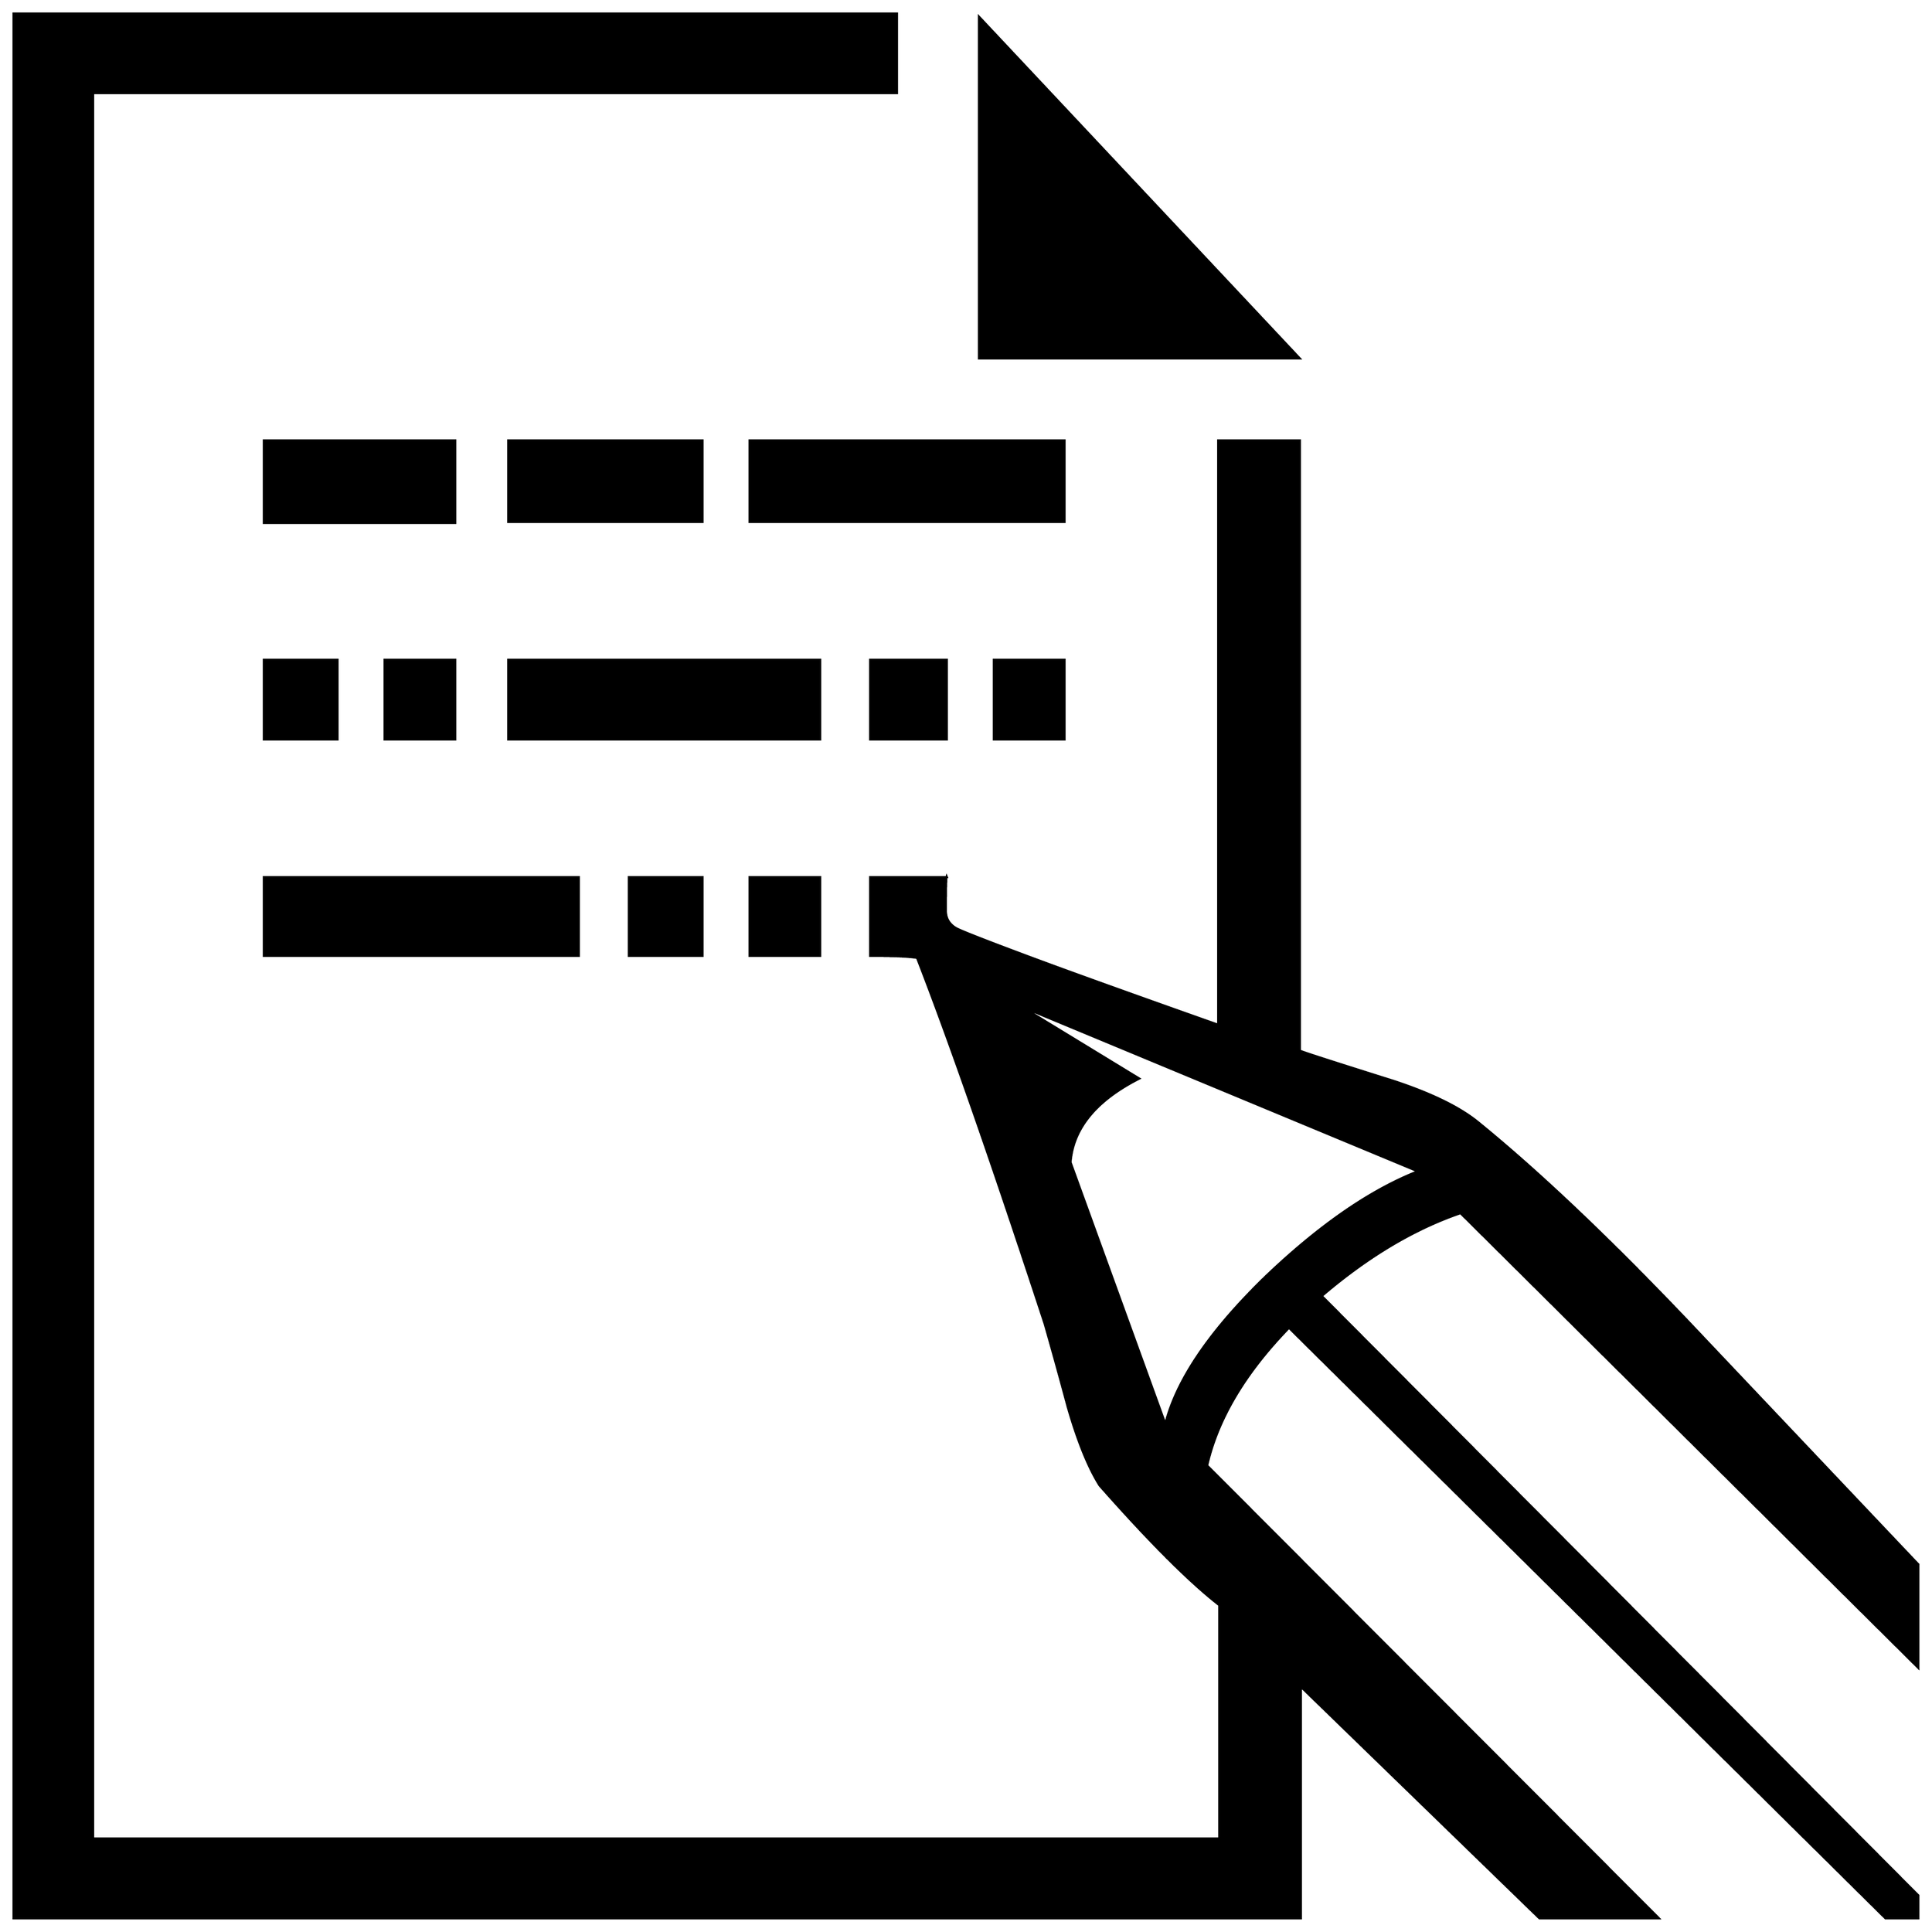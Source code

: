 


\begin{tikzpicture}[y=0.80pt, x=0.80pt, yscale=-1.0, xscale=1.0, inner sep=0pt, outer sep=0pt]
\begin{scope}[shift={(100.0,1712.0)},nonzero rule]
  \path[draw=.,fill=.,line width=1.600pt] (1372.0,-1197.0) --
    (1050.0,-1197.0) -- (1050.0,-1540.0) -- (1372.0,-1197.0) --
    cycle(1136.0,-1033.0) -- (820.0,-1033.0) -- (820.0,-1115.0)
    -- (1136.0,-1115.0) -- (1136.0,-1033.0) --
    cycle(1136.0,-815.0) -- (1065.0,-815.0) -- (1065.0,-895.0)
    -- (1136.0,-895.0) -- (1136.0,-815.0) --
    cycle(1018.0,-815.0) -- (941.0,-815.0) -- (941.0,-895.0) --
    (1018.0,-895.0) -- (1018.0,-815.0) -- cycle(773.0,-1033.0)
    -- (578.0,-1033.0) -- (578.0,-1115.0) -- (773.0,-1115.0) --
    (773.0,-1033.0) -- cycle(1992.0,367.0) -- (1959.0,367.0) --
    (1361.0,-225.0) .. controls (1317.0,-179.667) and
    (1289.667,-133.667) .. (1279.0,-87.0) -- (1732.0,367.0) --
    (1612.0,367.0) -- (1373.0,135.0) -- (1373.0,367.0) --
    (82.0,367.0) -- (82.0,-1543.0) -- (968.0,-1543.0) --
    (968.0,-1463.0) -- (162.0,-1463.0) -- (162.0,287.0) --
    (1291.0,287.0) -- (1291.0,53.0) .. controls (1261.0,29.667)
    and (1221.0,-10.333) .. (1171.0,-67.0) .. controls
    (1159.667,-85.0) and (1149.0,-111.333) .. (1139.0,-146.0) ..
    controls (1131.667,-173.333) and (1124.0,-201.0) ..
    (1116.0,-229.0) .. controls (1063.333,-389.667) and
    (1020.667,-512.0) .. (988.0,-596.0) .. controls (979.333,-597.333)
    and (963.667,-598.0) .. (941.0,-598.0) -- (941.0,-677.0) --
    (1018.0,-677.0) .. controls (1017.333,-680.333) and
    (1017.0,-669.0) .. (1017.0,-643.0) .. controls
    (1017.0,-635.667) and (1020.333,-630.0) .. (1027.0,-626.0) ..
    controls (1031.667,-623.333) and (1056.333,-613.667) ..
    (1101.0,-597.0) .. controls (1140.333,-582.333) and
    (1203.333,-559.667) .. (1290.0,-529.0) -- (1290.0,-1115.0) --
    (1372.0,-1115.0) -- (1372.0,-503.0) .. controls
    (1374.667,-501.667) and (1405.667,-491.667) .. (1465.0,-473.0) ..
    controls (1503.667,-460.333) and (1532.333,-446.333) ..
    (1551.0,-431.0) .. controls (1615.667,-378.333) and
    (1691.0,-306.333) .. (1777.0,-215.0) .. controls
    (1919.0,-65.0) and (1990.667,10.667) .. (1992.0,12.0) --
    (1992.0,116.0) -- (1533.0,-340.0) .. controls
    (1486.333,-324.0) and (1440.0,-296.333) .. (1394.0,-257.0) --
    (1992.0,344.0) -- (1992.0,367.0) -- cycle(891.0,-815.0) --
    (578.0,-815.0) -- (578.0,-895.0) -- (891.0,-895.0) --
    (891.0,-815.0) -- cycle(525.0,-1032.0) -- (333.0,-1032.0) --
    (333.0,-1115.0) -- (525.0,-1115.0) -- (525.0,-1032.0) --
    cycle(891.0,-598.0) -- (820.0,-598.0) -- (820.0,-677.0) --
    (891.0,-677.0) -- (891.0,-598.0) -- cycle(773.0,-598.0) --
    (699.0,-598.0) -- (699.0,-677.0) -- (773.0,-677.0) --
    (773.0,-598.0) -- cycle(525.0,-815.0) -- (454.0,-815.0) --
    (454.0,-895.0) -- (525.0,-895.0) -- (525.0,-815.0) --
    cycle(407.0,-815.0) -- (333.0,-815.0) -- (333.0,-895.0) --
    (407.0,-895.0) -- (407.0,-815.0) -- cycle(649.0,-598.0) --
    (333.0,-598.0) -- (333.0,-677.0) -- (649.0,-677.0) --
    (649.0,-598.0) -- cycle(1490.0,-382.0) -- (1093.0,-547.0) --
    (1211.0,-475.0) .. controls (1167.667,-453.0) and
    (1144.667,-425.0) .. (1142.0,-391.0) -- (1237.0,-129.0) ..
    controls (1248.333,-173.667) and (1282.333,-223.333) ..
    (1339.0,-278.0) .. controls (1392.333,-328.667) and
    (1442.667,-363.333) .. (1490.0,-382.0) -- cycle;
\end{scope}

\end{tikzpicture}

